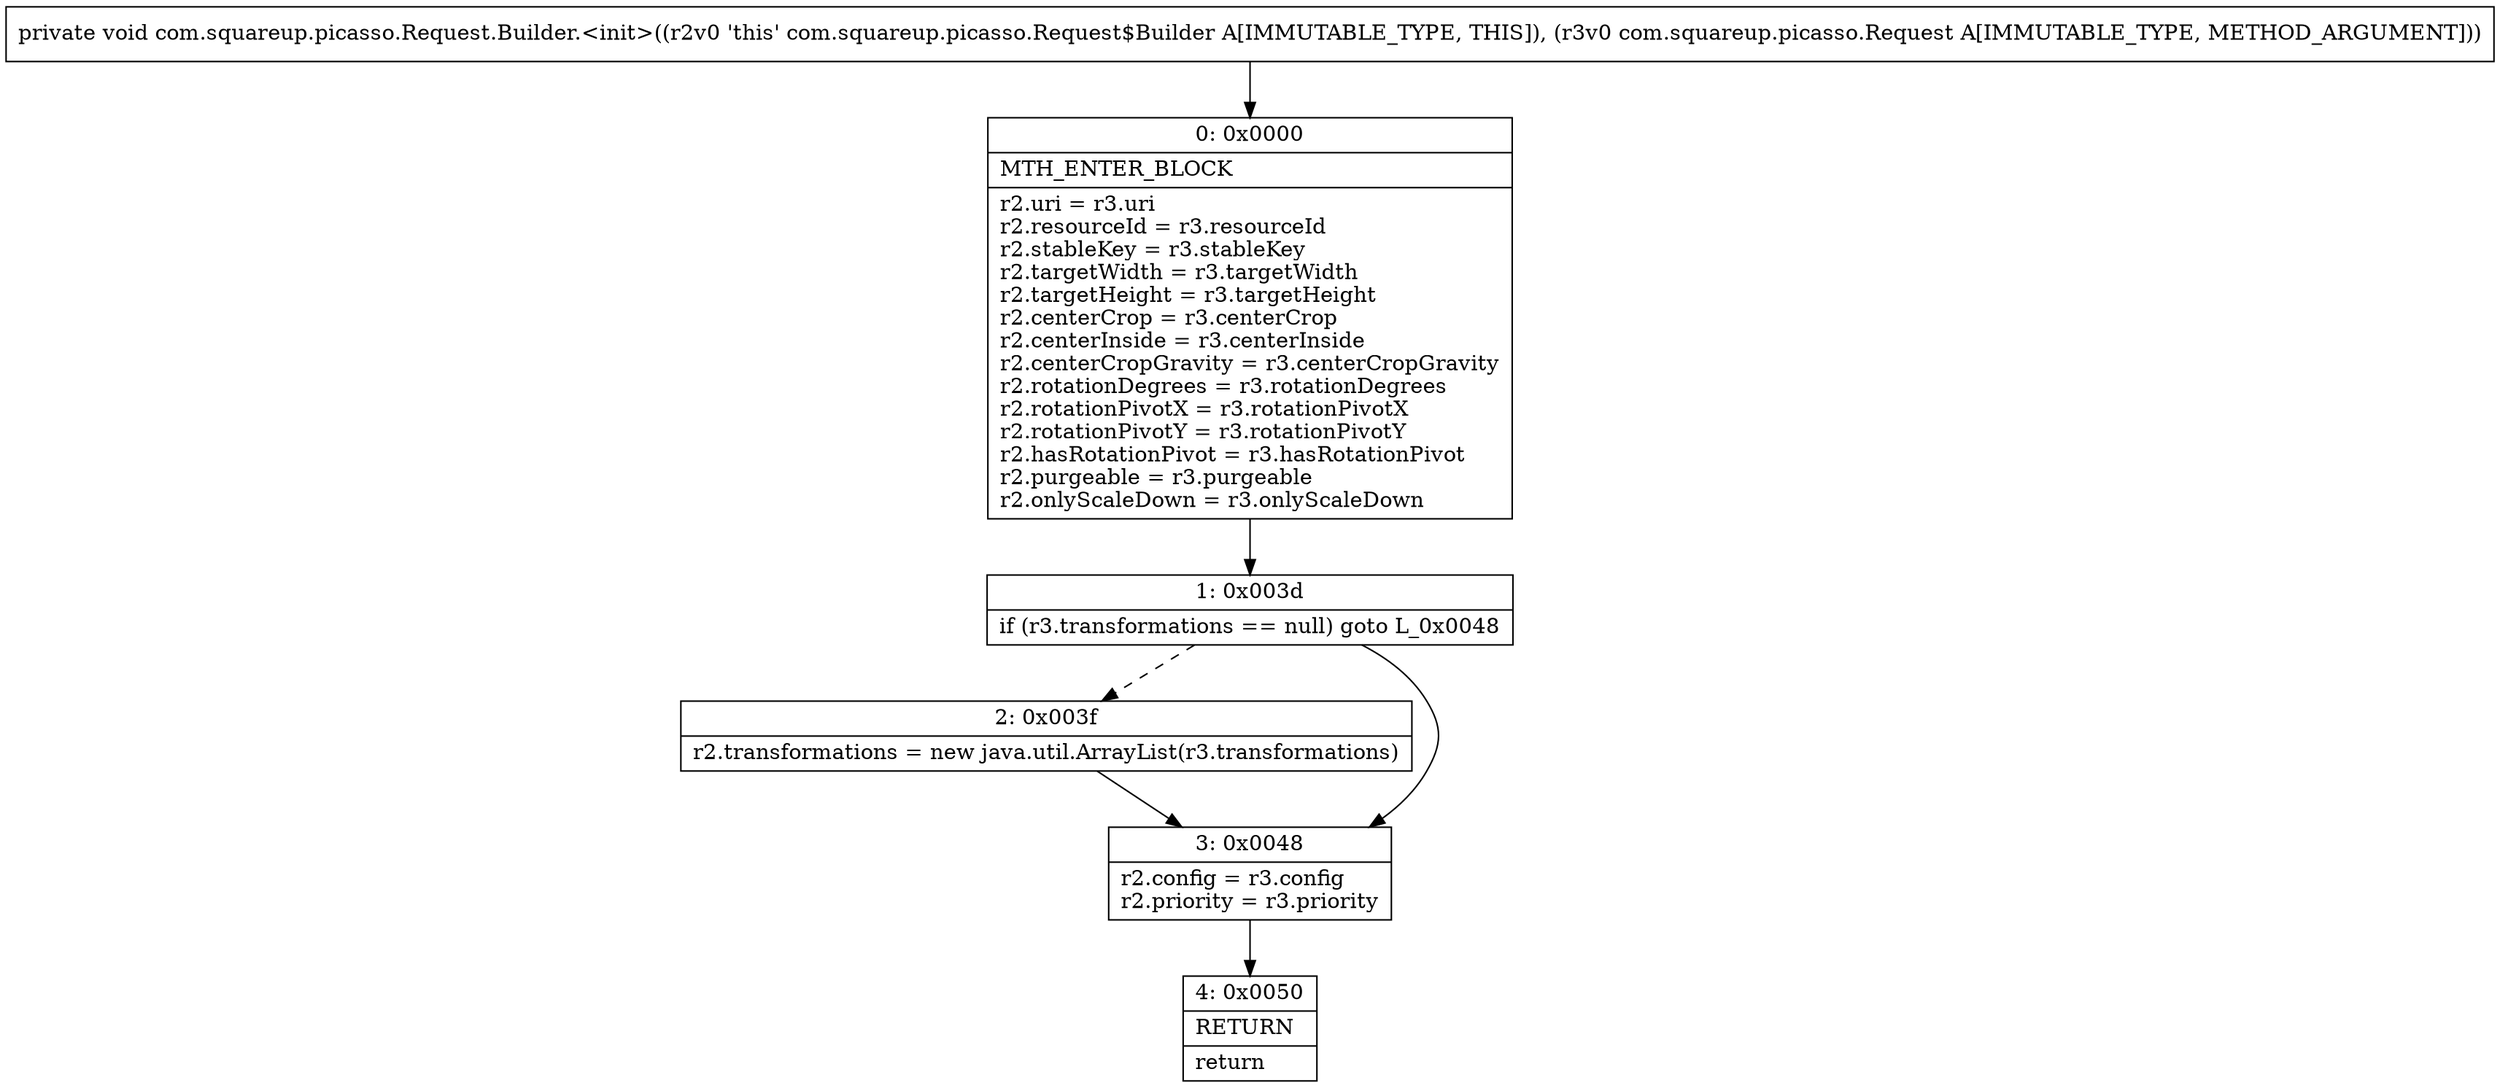 digraph "CFG forcom.squareup.picasso.Request.Builder.\<init\>(Lcom\/squareup\/picasso\/Request;)V" {
Node_0 [shape=record,label="{0\:\ 0x0000|MTH_ENTER_BLOCK\l|r2.uri = r3.uri\lr2.resourceId = r3.resourceId\lr2.stableKey = r3.stableKey\lr2.targetWidth = r3.targetWidth\lr2.targetHeight = r3.targetHeight\lr2.centerCrop = r3.centerCrop\lr2.centerInside = r3.centerInside\lr2.centerCropGravity = r3.centerCropGravity\lr2.rotationDegrees = r3.rotationDegrees\lr2.rotationPivotX = r3.rotationPivotX\lr2.rotationPivotY = r3.rotationPivotY\lr2.hasRotationPivot = r3.hasRotationPivot\lr2.purgeable = r3.purgeable\lr2.onlyScaleDown = r3.onlyScaleDown\l}"];
Node_1 [shape=record,label="{1\:\ 0x003d|if (r3.transformations == null) goto L_0x0048\l}"];
Node_2 [shape=record,label="{2\:\ 0x003f|r2.transformations = new java.util.ArrayList(r3.transformations)\l}"];
Node_3 [shape=record,label="{3\:\ 0x0048|r2.config = r3.config\lr2.priority = r3.priority\l}"];
Node_4 [shape=record,label="{4\:\ 0x0050|RETURN\l|return\l}"];
MethodNode[shape=record,label="{private void com.squareup.picasso.Request.Builder.\<init\>((r2v0 'this' com.squareup.picasso.Request$Builder A[IMMUTABLE_TYPE, THIS]), (r3v0 com.squareup.picasso.Request A[IMMUTABLE_TYPE, METHOD_ARGUMENT])) }"];
MethodNode -> Node_0;
Node_0 -> Node_1;
Node_1 -> Node_2[style=dashed];
Node_1 -> Node_3;
Node_2 -> Node_3;
Node_3 -> Node_4;
}

